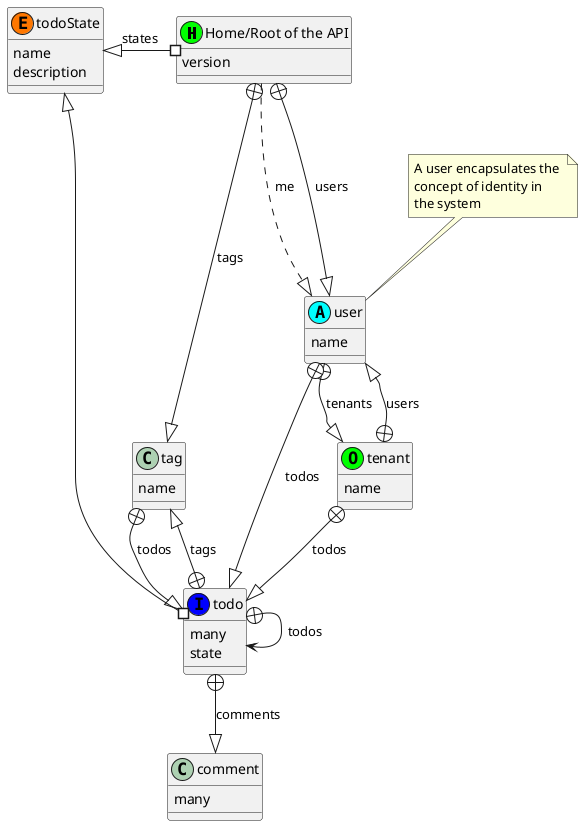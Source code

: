 Todo network of data resource types:

@startuml

class home as "Home/Root of the API" <<H, #00FF00) >>
home : version
' home +--|> tenant : tenants
home +--|> tag : tags
home #-left-|> todoState : states
home .--|> user : me
home +--|> user : users

class tag as "tag"
tag : name
tag +--|> todo : todos

class tenant as "tenant"  <<O, #00FF00) >>
tenant : name
tenant +--|> user : users
tenant +--|> todo : todos


class todo as "todo"   <<I, #0000FF) >>
todo : many
todo : state
todo +--> todo : todos
todo #--|> todoState
todo +--|> comment : comments
todo +--|> tag : tags

class comment as "comment"
comment : many

'
' Integration Support
' =================== 
'

class user as "User"  <<A, #00FFFF) >>
note top
  A user encapsulates the 
  concept of identity in 
  the system 
end note
user : name
user +--|> tenant : tenants
user +--|> todo : todos


'
' Enumeration resources
' =====================
'

class todoState  as "Todo States (enum)" <<E, #FF7700) >>
todoState : name
todoState : description


@enduml